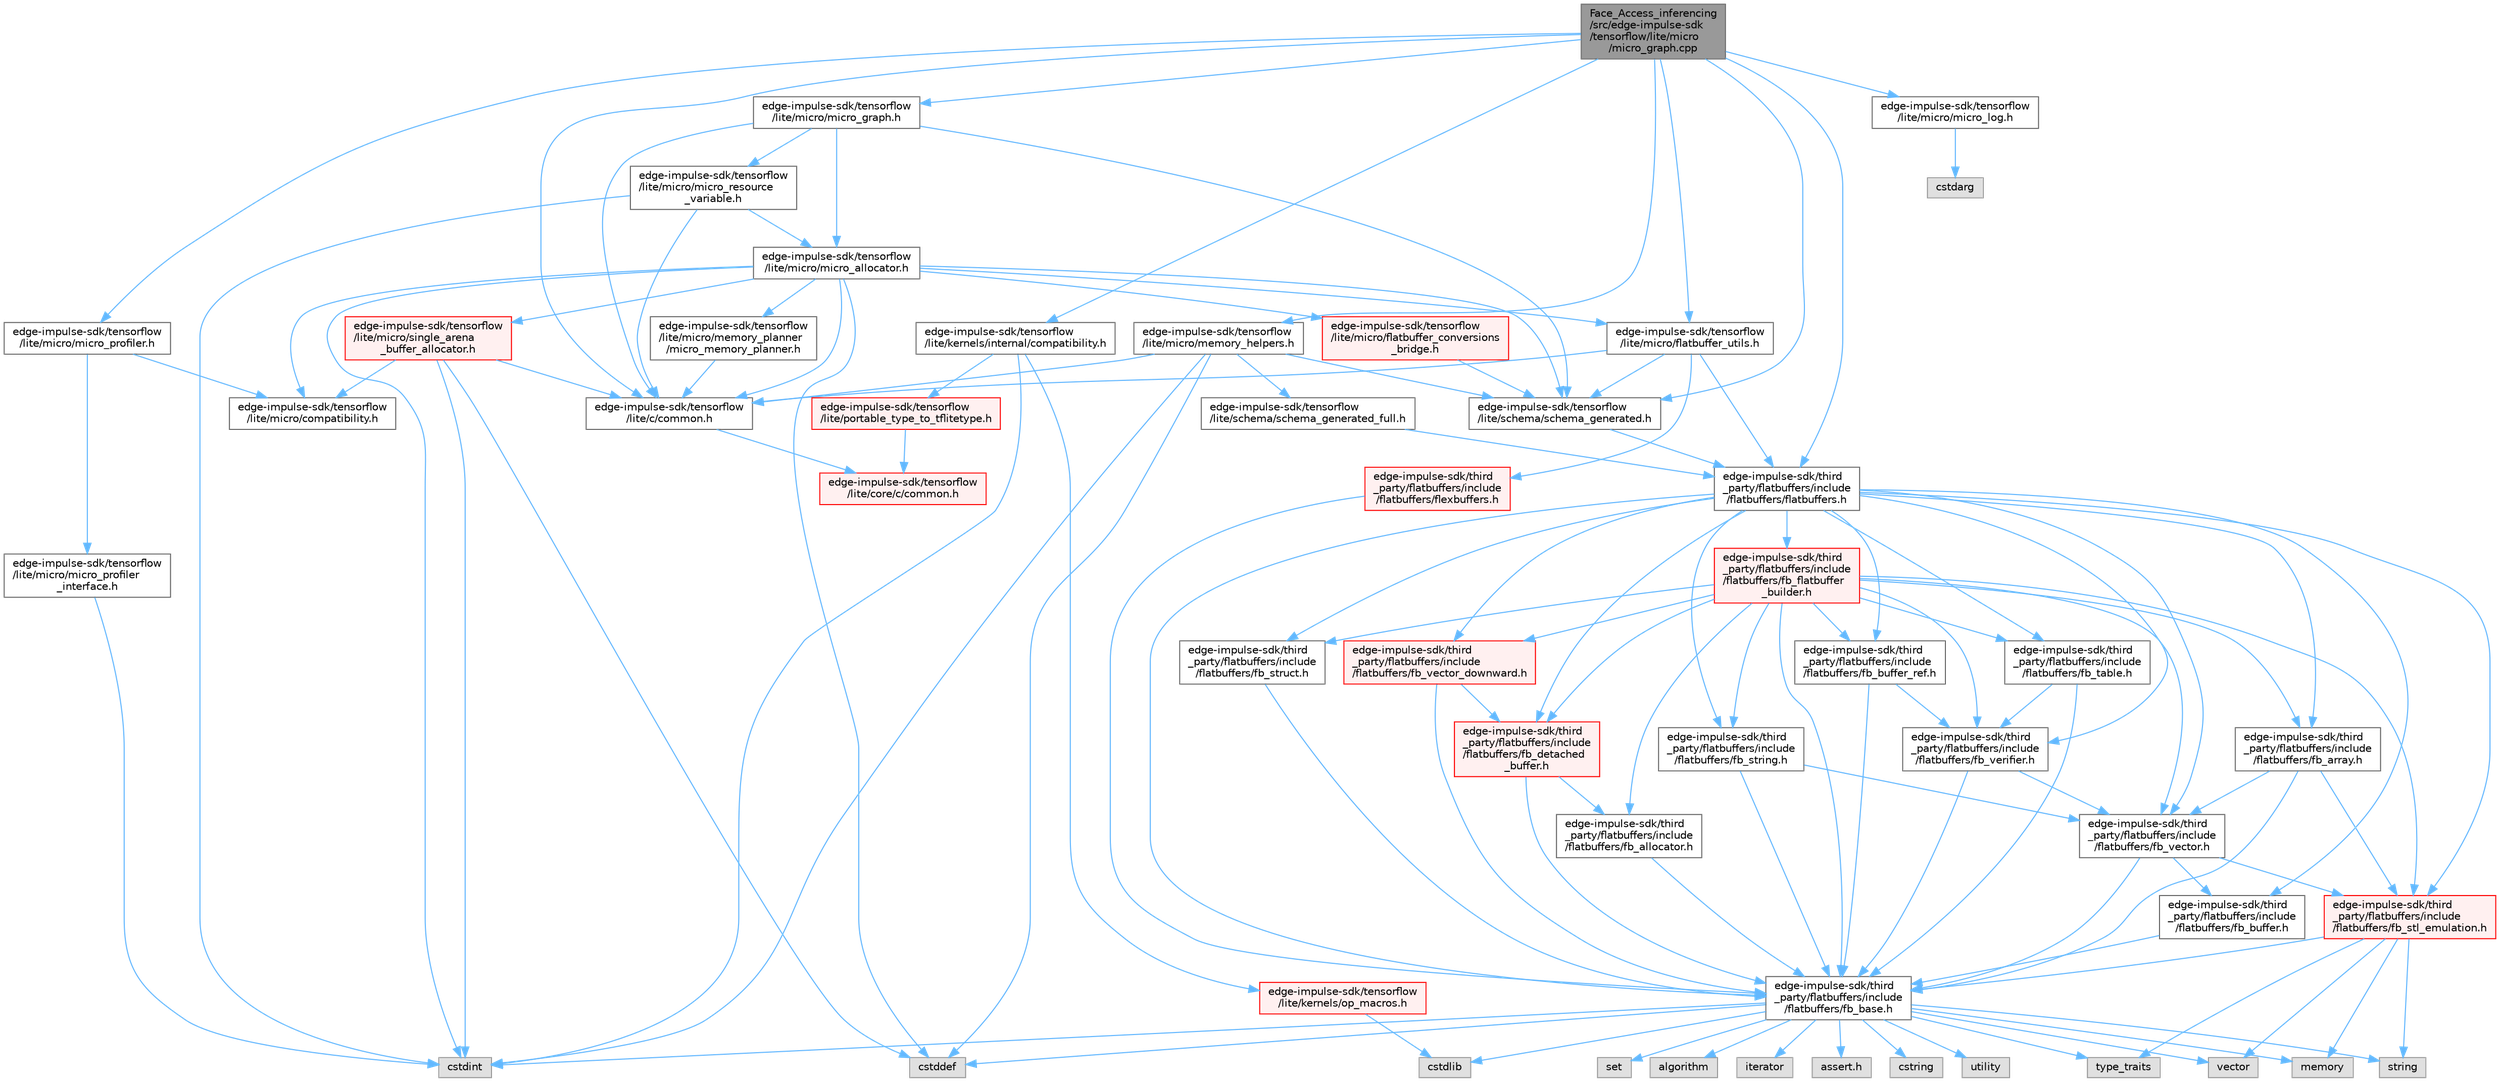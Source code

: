 digraph "Face_Access_inferencing/src/edge-impulse-sdk/tensorflow/lite/micro/micro_graph.cpp"
{
 // LATEX_PDF_SIZE
  bgcolor="transparent";
  edge [fontname=Helvetica,fontsize=10,labelfontname=Helvetica,labelfontsize=10];
  node [fontname=Helvetica,fontsize=10,shape=box,height=0.2,width=0.4];
  Node1 [id="Node000001",label="Face_Access_inferencing\l/src/edge-impulse-sdk\l/tensorflow/lite/micro\l/micro_graph.cpp",height=0.2,width=0.4,color="gray40", fillcolor="grey60", style="filled", fontcolor="black",tooltip=" "];
  Node1 -> Node2 [id="edge118_Node000001_Node000002",color="steelblue1",style="solid",tooltip=" "];
  Node2 [id="Node000002",label="edge-impulse-sdk/tensorflow\l/lite/micro/micro_graph.h",height=0.2,width=0.4,color="grey40", fillcolor="white", style="filled",URL="$_face___access__inferencing_2src_2edge-impulse-sdk_2tensorflow_2lite_2micro_2micro__graph_8h.html",tooltip=" "];
  Node2 -> Node3 [id="edge119_Node000002_Node000003",color="steelblue1",style="solid",tooltip=" "];
  Node3 [id="Node000003",label="edge-impulse-sdk/tensorflow\l/lite/c/common.h",height=0.2,width=0.4,color="grey40", fillcolor="white", style="filled",URL="$_face___access__inferencing_2src_2edge-impulse-sdk_2tensorflow_2lite_2c_2common_8h.html",tooltip=" "];
  Node3 -> Node4 [id="edge120_Node000003_Node000004",color="steelblue1",style="solid",tooltip=" "];
  Node4 [id="Node000004",label="edge-impulse-sdk/tensorflow\l/lite/core/c/common.h",height=0.2,width=0.4,color="red", fillcolor="#FFF0F0", style="filled",URL="$_face___access__inferencing_2src_2edge-impulse-sdk_2tensorflow_2lite_2core_2c_2common_8h.html",tooltip=" "];
  Node2 -> Node10 [id="edge121_Node000002_Node000010",color="steelblue1",style="solid",tooltip=" "];
  Node10 [id="Node000010",label="edge-impulse-sdk/tensorflow\l/lite/micro/micro_allocator.h",height=0.2,width=0.4,color="grey40", fillcolor="white", style="filled",URL="$_face___access__inferencing_2src_2edge-impulse-sdk_2tensorflow_2lite_2micro_2micro__allocator_8h.html",tooltip=" "];
  Node10 -> Node11 [id="edge122_Node000010_Node000011",color="steelblue1",style="solid",tooltip=" "];
  Node11 [id="Node000011",label="cstddef",height=0.2,width=0.4,color="grey60", fillcolor="#E0E0E0", style="filled",tooltip=" "];
  Node10 -> Node12 [id="edge123_Node000010_Node000012",color="steelblue1",style="solid",tooltip=" "];
  Node12 [id="Node000012",label="cstdint",height=0.2,width=0.4,color="grey60", fillcolor="#E0E0E0", style="filled",tooltip=" "];
  Node10 -> Node3 [id="edge124_Node000010_Node000003",color="steelblue1",style="solid",tooltip=" "];
  Node10 -> Node13 [id="edge125_Node000010_Node000013",color="steelblue1",style="solid",tooltip=" "];
  Node13 [id="Node000013",label="edge-impulse-sdk/tensorflow\l/lite/micro/single_arena\l_buffer_allocator.h",height=0.2,width=0.4,color="red", fillcolor="#FFF0F0", style="filled",URL="$_face___access__inferencing_2src_2edge-impulse-sdk_2tensorflow_2lite_2micro_2single__arena__buffer__allocator_8h.html",tooltip=" "];
  Node13 -> Node11 [id="edge126_Node000013_Node000011",color="steelblue1",style="solid",tooltip=" "];
  Node13 -> Node12 [id="edge127_Node000013_Node000012",color="steelblue1",style="solid",tooltip=" "];
  Node13 -> Node3 [id="edge128_Node000013_Node000003",color="steelblue1",style="solid",tooltip=" "];
  Node13 -> Node16 [id="edge129_Node000013_Node000016",color="steelblue1",style="solid",tooltip=" "];
  Node16 [id="Node000016",label="edge-impulse-sdk/tensorflow\l/lite/micro/compatibility.h",height=0.2,width=0.4,color="grey40", fillcolor="white", style="filled",URL="$_face___access__inferencing_2src_2edge-impulse-sdk_2tensorflow_2lite_2micro_2compatibility_8h.html",tooltip=" "];
  Node10 -> Node16 [id="edge130_Node000010_Node000016",color="steelblue1",style="solid",tooltip=" "];
  Node10 -> Node17 [id="edge131_Node000010_Node000017",color="steelblue1",style="solid",tooltip=" "];
  Node17 [id="Node000017",label="edge-impulse-sdk/tensorflow\l/lite/micro/flatbuffer_utils.h",height=0.2,width=0.4,color="grey40", fillcolor="white", style="filled",URL="$_face___access__inferencing_2src_2edge-impulse-sdk_2tensorflow_2lite_2micro_2flatbuffer__utils_8h.html",tooltip=" "];
  Node17 -> Node18 [id="edge132_Node000017_Node000018",color="steelblue1",style="solid",tooltip=" "];
  Node18 [id="Node000018",label="edge-impulse-sdk/third\l_party/flatbuffers/include\l/flatbuffers/flatbuffers.h",height=0.2,width=0.4,color="grey40", fillcolor="white", style="filled",URL="$_face___access__inferencing_2src_2edge-impulse-sdk_2third__party_2flatbuffers_2include_2flatbuffers_2flatbuffers_8h.html",tooltip=" "];
  Node18 -> Node19 [id="edge133_Node000018_Node000019",color="steelblue1",style="solid",tooltip=" "];
  Node19 [id="Node000019",label="edge-impulse-sdk/third\l_party/flatbuffers/include\l/flatbuffers/fb_array.h",height=0.2,width=0.4,color="grey40", fillcolor="white", style="filled",URL="$fb__array_8h.html",tooltip=" "];
  Node19 -> Node20 [id="edge134_Node000019_Node000020",color="steelblue1",style="solid",tooltip=" "];
  Node20 [id="Node000020",label="edge-impulse-sdk/third\l_party/flatbuffers/include\l/flatbuffers/fb_base.h",height=0.2,width=0.4,color="grey40", fillcolor="white", style="filled",URL="$fb__base_8h.html",tooltip=" "];
  Node20 -> Node21 [id="edge135_Node000020_Node000021",color="steelblue1",style="solid",tooltip=" "];
  Node21 [id="Node000021",label="assert.h",height=0.2,width=0.4,color="grey60", fillcolor="#E0E0E0", style="filled",tooltip=" "];
  Node20 -> Node12 [id="edge136_Node000020_Node000012",color="steelblue1",style="solid",tooltip=" "];
  Node20 -> Node11 [id="edge137_Node000020_Node000011",color="steelblue1",style="solid",tooltip=" "];
  Node20 -> Node22 [id="edge138_Node000020_Node000022",color="steelblue1",style="solid",tooltip=" "];
  Node22 [id="Node000022",label="cstdlib",height=0.2,width=0.4,color="grey60", fillcolor="#E0E0E0", style="filled",tooltip=" "];
  Node20 -> Node23 [id="edge139_Node000020_Node000023",color="steelblue1",style="solid",tooltip=" "];
  Node23 [id="Node000023",label="cstring",height=0.2,width=0.4,color="grey60", fillcolor="#E0E0E0", style="filled",tooltip=" "];
  Node20 -> Node24 [id="edge140_Node000020_Node000024",color="steelblue1",style="solid",tooltip=" "];
  Node24 [id="Node000024",label="utility",height=0.2,width=0.4,color="grey60", fillcolor="#E0E0E0", style="filled",tooltip=" "];
  Node20 -> Node25 [id="edge141_Node000020_Node000025",color="steelblue1",style="solid",tooltip=" "];
  Node25 [id="Node000025",label="string",height=0.2,width=0.4,color="grey60", fillcolor="#E0E0E0", style="filled",tooltip=" "];
  Node20 -> Node26 [id="edge142_Node000020_Node000026",color="steelblue1",style="solid",tooltip=" "];
  Node26 [id="Node000026",label="type_traits",height=0.2,width=0.4,color="grey60", fillcolor="#E0E0E0", style="filled",tooltip=" "];
  Node20 -> Node27 [id="edge143_Node000020_Node000027",color="steelblue1",style="solid",tooltip=" "];
  Node27 [id="Node000027",label="vector",height=0.2,width=0.4,color="grey60", fillcolor="#E0E0E0", style="filled",tooltip=" "];
  Node20 -> Node28 [id="edge144_Node000020_Node000028",color="steelblue1",style="solid",tooltip=" "];
  Node28 [id="Node000028",label="set",height=0.2,width=0.4,color="grey60", fillcolor="#E0E0E0", style="filled",tooltip=" "];
  Node20 -> Node29 [id="edge145_Node000020_Node000029",color="steelblue1",style="solid",tooltip=" "];
  Node29 [id="Node000029",label="algorithm",height=0.2,width=0.4,color="grey60", fillcolor="#E0E0E0", style="filled",tooltip=" "];
  Node20 -> Node30 [id="edge146_Node000020_Node000030",color="steelblue1",style="solid",tooltip=" "];
  Node30 [id="Node000030",label="iterator",height=0.2,width=0.4,color="grey60", fillcolor="#E0E0E0", style="filled",tooltip=" "];
  Node20 -> Node31 [id="edge147_Node000020_Node000031",color="steelblue1",style="solid",tooltip=" "];
  Node31 [id="Node000031",label="memory",height=0.2,width=0.4,color="grey60", fillcolor="#E0E0E0", style="filled",tooltip=" "];
  Node19 -> Node32 [id="edge148_Node000019_Node000032",color="steelblue1",style="solid",tooltip=" "];
  Node32 [id="Node000032",label="edge-impulse-sdk/third\l_party/flatbuffers/include\l/flatbuffers/fb_stl_emulation.h",height=0.2,width=0.4,color="red", fillcolor="#FFF0F0", style="filled",URL="$fb__stl__emulation_8h.html",tooltip=" "];
  Node32 -> Node20 [id="edge149_Node000032_Node000020",color="steelblue1",style="solid",tooltip=" "];
  Node32 -> Node25 [id="edge150_Node000032_Node000025",color="steelblue1",style="solid",tooltip=" "];
  Node32 -> Node26 [id="edge151_Node000032_Node000026",color="steelblue1",style="solid",tooltip=" "];
  Node32 -> Node27 [id="edge152_Node000032_Node000027",color="steelblue1",style="solid",tooltip=" "];
  Node32 -> Node31 [id="edge153_Node000032_Node000031",color="steelblue1",style="solid",tooltip=" "];
  Node19 -> Node34 [id="edge154_Node000019_Node000034",color="steelblue1",style="solid",tooltip=" "];
  Node34 [id="Node000034",label="edge-impulse-sdk/third\l_party/flatbuffers/include\l/flatbuffers/fb_vector.h",height=0.2,width=0.4,color="grey40", fillcolor="white", style="filled",URL="$fb__vector_8h.html",tooltip=" "];
  Node34 -> Node20 [id="edge155_Node000034_Node000020",color="steelblue1",style="solid",tooltip=" "];
  Node34 -> Node35 [id="edge156_Node000034_Node000035",color="steelblue1",style="solid",tooltip=" "];
  Node35 [id="Node000035",label="edge-impulse-sdk/third\l_party/flatbuffers/include\l/flatbuffers/fb_buffer.h",height=0.2,width=0.4,color="grey40", fillcolor="white", style="filled",URL="$fb__buffer_8h.html",tooltip=" "];
  Node35 -> Node20 [id="edge157_Node000035_Node000020",color="steelblue1",style="solid",tooltip=" "];
  Node34 -> Node32 [id="edge158_Node000034_Node000032",color="steelblue1",style="solid",tooltip=" "];
  Node18 -> Node20 [id="edge159_Node000018_Node000020",color="steelblue1",style="solid",tooltip=" "];
  Node18 -> Node35 [id="edge160_Node000018_Node000035",color="steelblue1",style="solid",tooltip=" "];
  Node18 -> Node36 [id="edge161_Node000018_Node000036",color="steelblue1",style="solid",tooltip=" "];
  Node36 [id="Node000036",label="edge-impulse-sdk/third\l_party/flatbuffers/include\l/flatbuffers/fb_buffer_ref.h",height=0.2,width=0.4,color="grey40", fillcolor="white", style="filled",URL="$fb__buffer__ref_8h.html",tooltip=" "];
  Node36 -> Node20 [id="edge162_Node000036_Node000020",color="steelblue1",style="solid",tooltip=" "];
  Node36 -> Node37 [id="edge163_Node000036_Node000037",color="steelblue1",style="solid",tooltip=" "];
  Node37 [id="Node000037",label="edge-impulse-sdk/third\l_party/flatbuffers/include\l/flatbuffers/fb_verifier.h",height=0.2,width=0.4,color="grey40", fillcolor="white", style="filled",URL="$fb__verifier_8h.html",tooltip=" "];
  Node37 -> Node20 [id="edge164_Node000037_Node000020",color="steelblue1",style="solid",tooltip=" "];
  Node37 -> Node34 [id="edge165_Node000037_Node000034",color="steelblue1",style="solid",tooltip=" "];
  Node18 -> Node38 [id="edge166_Node000018_Node000038",color="steelblue1",style="solid",tooltip=" "];
  Node38 [id="Node000038",label="edge-impulse-sdk/third\l_party/flatbuffers/include\l/flatbuffers/fb_detached\l_buffer.h",height=0.2,width=0.4,color="red", fillcolor="#FFF0F0", style="filled",URL="$fb__detached__buffer_8h.html",tooltip=" "];
  Node38 -> Node39 [id="edge167_Node000038_Node000039",color="steelblue1",style="solid",tooltip=" "];
  Node39 [id="Node000039",label="edge-impulse-sdk/third\l_party/flatbuffers/include\l/flatbuffers/fb_allocator.h",height=0.2,width=0.4,color="grey40", fillcolor="white", style="filled",URL="$fb__allocator_8h.html",tooltip=" "];
  Node39 -> Node20 [id="edge168_Node000039_Node000020",color="steelblue1",style="solid",tooltip=" "];
  Node38 -> Node20 [id="edge169_Node000038_Node000020",color="steelblue1",style="solid",tooltip=" "];
  Node18 -> Node41 [id="edge170_Node000018_Node000041",color="steelblue1",style="solid",tooltip=" "];
  Node41 [id="Node000041",label="edge-impulse-sdk/third\l_party/flatbuffers/include\l/flatbuffers/fb_flatbuffer\l_builder.h",height=0.2,width=0.4,color="red", fillcolor="#FFF0F0", style="filled",URL="$fb__flatbuffer__builder_8h.html",tooltip=" "];
  Node41 -> Node39 [id="edge171_Node000041_Node000039",color="steelblue1",style="solid",tooltip=" "];
  Node41 -> Node19 [id="edge172_Node000041_Node000019",color="steelblue1",style="solid",tooltip=" "];
  Node41 -> Node20 [id="edge173_Node000041_Node000020",color="steelblue1",style="solid",tooltip=" "];
  Node41 -> Node36 [id="edge174_Node000041_Node000036",color="steelblue1",style="solid",tooltip=" "];
  Node41 -> Node38 [id="edge175_Node000041_Node000038",color="steelblue1",style="solid",tooltip=" "];
  Node41 -> Node32 [id="edge176_Node000041_Node000032",color="steelblue1",style="solid",tooltip=" "];
  Node41 -> Node44 [id="edge177_Node000041_Node000044",color="steelblue1",style="solid",tooltip=" "];
  Node44 [id="Node000044",label="edge-impulse-sdk/third\l_party/flatbuffers/include\l/flatbuffers/fb_string.h",height=0.2,width=0.4,color="grey40", fillcolor="white", style="filled",URL="$fb__string_8h.html",tooltip=" "];
  Node44 -> Node20 [id="edge178_Node000044_Node000020",color="steelblue1",style="solid",tooltip=" "];
  Node44 -> Node34 [id="edge179_Node000044_Node000034",color="steelblue1",style="solid",tooltip=" "];
  Node41 -> Node45 [id="edge180_Node000041_Node000045",color="steelblue1",style="solid",tooltip=" "];
  Node45 [id="Node000045",label="edge-impulse-sdk/third\l_party/flatbuffers/include\l/flatbuffers/fb_struct.h",height=0.2,width=0.4,color="grey40", fillcolor="white", style="filled",URL="$fb__struct_8h.html",tooltip=" "];
  Node45 -> Node20 [id="edge181_Node000045_Node000020",color="steelblue1",style="solid",tooltip=" "];
  Node41 -> Node46 [id="edge182_Node000041_Node000046",color="steelblue1",style="solid",tooltip=" "];
  Node46 [id="Node000046",label="edge-impulse-sdk/third\l_party/flatbuffers/include\l/flatbuffers/fb_table.h",height=0.2,width=0.4,color="grey40", fillcolor="white", style="filled",URL="$fb__table_8h.html",tooltip=" "];
  Node46 -> Node20 [id="edge183_Node000046_Node000020",color="steelblue1",style="solid",tooltip=" "];
  Node46 -> Node37 [id="edge184_Node000046_Node000037",color="steelblue1",style="solid",tooltip=" "];
  Node41 -> Node34 [id="edge185_Node000041_Node000034",color="steelblue1",style="solid",tooltip=" "];
  Node41 -> Node47 [id="edge186_Node000041_Node000047",color="steelblue1",style="solid",tooltip=" "];
  Node47 [id="Node000047",label="edge-impulse-sdk/third\l_party/flatbuffers/include\l/flatbuffers/fb_vector_downward.h",height=0.2,width=0.4,color="red", fillcolor="#FFF0F0", style="filled",URL="$fb__vector__downward_8h.html",tooltip=" "];
  Node47 -> Node20 [id="edge187_Node000047_Node000020",color="steelblue1",style="solid",tooltip=" "];
  Node47 -> Node38 [id="edge188_Node000047_Node000038",color="steelblue1",style="solid",tooltip=" "];
  Node41 -> Node37 [id="edge189_Node000041_Node000037",color="steelblue1",style="solid",tooltip=" "];
  Node18 -> Node32 [id="edge190_Node000018_Node000032",color="steelblue1",style="solid",tooltip=" "];
  Node18 -> Node44 [id="edge191_Node000018_Node000044",color="steelblue1",style="solid",tooltip=" "];
  Node18 -> Node45 [id="edge192_Node000018_Node000045",color="steelblue1",style="solid",tooltip=" "];
  Node18 -> Node46 [id="edge193_Node000018_Node000046",color="steelblue1",style="solid",tooltip=" "];
  Node18 -> Node34 [id="edge194_Node000018_Node000034",color="steelblue1",style="solid",tooltip=" "];
  Node18 -> Node47 [id="edge195_Node000018_Node000047",color="steelblue1",style="solid",tooltip=" "];
  Node18 -> Node37 [id="edge196_Node000018_Node000037",color="steelblue1",style="solid",tooltip=" "];
  Node17 -> Node48 [id="edge197_Node000017_Node000048",color="steelblue1",style="solid",tooltip=" "];
  Node48 [id="Node000048",label="edge-impulse-sdk/third\l_party/flatbuffers/include\l/flatbuffers/flexbuffers.h",height=0.2,width=0.4,color="red", fillcolor="#FFF0F0", style="filled",URL="$_face___access__inferencing_2src_2edge-impulse-sdk_2third__party_2flatbuffers_2include_2flatbuffers_2flexbuffers_8h.html",tooltip=" "];
  Node48 -> Node20 [id="edge198_Node000048_Node000020",color="steelblue1",style="solid",tooltip=" "];
  Node17 -> Node3 [id="edge199_Node000017_Node000003",color="steelblue1",style="solid",tooltip=" "];
  Node17 -> Node55 [id="edge200_Node000017_Node000055",color="steelblue1",style="solid",tooltip=" "];
  Node55 [id="Node000055",label="edge-impulse-sdk/tensorflow\l/lite/schema/schema_generated.h",height=0.2,width=0.4,color="grey40", fillcolor="white", style="filled",URL="$_face___access__inferencing_2src_2edge-impulse-sdk_2tensorflow_2lite_2schema_2schema__generated_8h.html",tooltip=" "];
  Node55 -> Node18 [id="edge201_Node000055_Node000018",color="steelblue1",style="solid",tooltip=" "];
  Node10 -> Node56 [id="edge202_Node000010_Node000056",color="steelblue1",style="solid",tooltip=" "];
  Node56 [id="Node000056",label="edge-impulse-sdk/tensorflow\l/lite/micro/memory_planner\l/micro_memory_planner.h",height=0.2,width=0.4,color="grey40", fillcolor="white", style="filled",URL="$_face___access__inferencing_2src_2edge-impulse-sdk_2tensorflow_2lite_2micro_2memory__planner_2micro__memory__planner_8h.html",tooltip=" "];
  Node56 -> Node3 [id="edge203_Node000056_Node000003",color="steelblue1",style="solid",tooltip=" "];
  Node10 -> Node57 [id="edge204_Node000010_Node000057",color="steelblue1",style="solid",tooltip=" "];
  Node57 [id="Node000057",label="edge-impulse-sdk/tensorflow\l/lite/micro/flatbuffer_conversions\l_bridge.h",height=0.2,width=0.4,color="red", fillcolor="#FFF0F0", style="filled",URL="$_face___access__inferencing_2src_2edge-impulse-sdk_2tensorflow_2lite_2micro_2flatbuffer__conversions__bridge_8h.html",tooltip=" "];
  Node57 -> Node55 [id="edge205_Node000057_Node000055",color="steelblue1",style="solid",tooltip=" "];
  Node10 -> Node55 [id="edge206_Node000010_Node000055",color="steelblue1",style="solid",tooltip=" "];
  Node2 -> Node62 [id="edge207_Node000002_Node000062",color="steelblue1",style="solid",tooltip=" "];
  Node62 [id="Node000062",label="edge-impulse-sdk/tensorflow\l/lite/micro/micro_resource\l_variable.h",height=0.2,width=0.4,color="grey40", fillcolor="white", style="filled",URL="$_face___access__inferencing_2src_2edge-impulse-sdk_2tensorflow_2lite_2micro_2micro__resource__variable_8h.html",tooltip=" "];
  Node62 -> Node12 [id="edge208_Node000062_Node000012",color="steelblue1",style="solid",tooltip=" "];
  Node62 -> Node3 [id="edge209_Node000062_Node000003",color="steelblue1",style="solid",tooltip=" "];
  Node62 -> Node10 [id="edge210_Node000062_Node000010",color="steelblue1",style="solid",tooltip=" "];
  Node2 -> Node55 [id="edge211_Node000002_Node000055",color="steelblue1",style="solid",tooltip=" "];
  Node1 -> Node18 [id="edge212_Node000001_Node000018",color="steelblue1",style="solid",tooltip=" "];
  Node1 -> Node3 [id="edge213_Node000001_Node000003",color="steelblue1",style="solid",tooltip=" "];
  Node1 -> Node63 [id="edge214_Node000001_Node000063",color="steelblue1",style="solid",tooltip=" "];
  Node63 [id="Node000063",label="edge-impulse-sdk/tensorflow\l/lite/kernels/internal/compatibility.h",height=0.2,width=0.4,color="grey40", fillcolor="white", style="filled",URL="$_face___access__inferencing_2src_2edge-impulse-sdk_2tensorflow_2lite_2kernels_2internal_2compatibility_8h.html",tooltip=" "];
  Node63 -> Node12 [id="edge215_Node000063_Node000012",color="steelblue1",style="solid",tooltip=" "];
  Node63 -> Node64 [id="edge216_Node000063_Node000064",color="steelblue1",style="solid",tooltip=" "];
  Node64 [id="Node000064",label="edge-impulse-sdk/tensorflow\l/lite/portable_type_to_tflitetype.h",height=0.2,width=0.4,color="red", fillcolor="#FFF0F0", style="filled",URL="$_face___access__inferencing_2src_2edge-impulse-sdk_2tensorflow_2lite_2portable__type__to__tflitetype_8h.html",tooltip=" "];
  Node64 -> Node4 [id="edge217_Node000064_Node000004",color="steelblue1",style="solid",tooltip=" "];
  Node63 -> Node65 [id="edge218_Node000063_Node000065",color="steelblue1",style="solid",tooltip=" "];
  Node65 [id="Node000065",label="edge-impulse-sdk/tensorflow\l/lite/kernels/op_macros.h",height=0.2,width=0.4,color="red", fillcolor="#FFF0F0", style="filled",URL="$_face___access__inferencing_2src_2edge-impulse-sdk_2tensorflow_2lite_2kernels_2op__macros_8h.html",tooltip=" "];
  Node65 -> Node22 [id="edge219_Node000065_Node000022",color="steelblue1",style="solid",tooltip=" "];
  Node1 -> Node17 [id="edge220_Node000001_Node000017",color="steelblue1",style="solid",tooltip=" "];
  Node1 -> Node67 [id="edge221_Node000001_Node000067",color="steelblue1",style="solid",tooltip=" "];
  Node67 [id="Node000067",label="edge-impulse-sdk/tensorflow\l/lite/micro/memory_helpers.h",height=0.2,width=0.4,color="grey40", fillcolor="white", style="filled",URL="$_face___access__inferencing_2src_2edge-impulse-sdk_2tensorflow_2lite_2micro_2memory__helpers_8h.html",tooltip=" "];
  Node67 -> Node11 [id="edge222_Node000067_Node000011",color="steelblue1",style="solid",tooltip=" "];
  Node67 -> Node12 [id="edge223_Node000067_Node000012",color="steelblue1",style="solid",tooltip=" "];
  Node67 -> Node3 [id="edge224_Node000067_Node000003",color="steelblue1",style="solid",tooltip=" "];
  Node67 -> Node55 [id="edge225_Node000067_Node000055",color="steelblue1",style="solid",tooltip=" "];
  Node67 -> Node68 [id="edge226_Node000067_Node000068",color="steelblue1",style="solid",tooltip=" "];
  Node68 [id="Node000068",label="edge-impulse-sdk/tensorflow\l/lite/schema/schema_generated_full.h",height=0.2,width=0.4,color="grey40", fillcolor="white", style="filled",URL="$schema__generated__full_8h.html",tooltip=" "];
  Node68 -> Node18 [id="edge227_Node000068_Node000018",color="steelblue1",style="solid",tooltip=" "];
  Node1 -> Node69 [id="edge228_Node000001_Node000069",color="steelblue1",style="solid",tooltip=" "];
  Node69 [id="Node000069",label="edge-impulse-sdk/tensorflow\l/lite/micro/micro_log.h",height=0.2,width=0.4,color="grey40", fillcolor="white", style="filled",URL="$_face___access__inferencing_2src_2edge-impulse-sdk_2tensorflow_2lite_2micro_2micro__log_8h.html",tooltip=" "];
  Node69 -> Node61 [id="edge229_Node000069_Node000061",color="steelblue1",style="solid",tooltip=" "];
  Node61 [id="Node000061",label="cstdarg",height=0.2,width=0.4,color="grey60", fillcolor="#E0E0E0", style="filled",tooltip=" "];
  Node1 -> Node70 [id="edge230_Node000001_Node000070",color="steelblue1",style="solid",tooltip=" "];
  Node70 [id="Node000070",label="edge-impulse-sdk/tensorflow\l/lite/micro/micro_profiler.h",height=0.2,width=0.4,color="grey40", fillcolor="white", style="filled",URL="$_face___access__inferencing_2src_2edge-impulse-sdk_2tensorflow_2lite_2micro_2micro__profiler_8h.html",tooltip=" "];
  Node70 -> Node16 [id="edge231_Node000070_Node000016",color="steelblue1",style="solid",tooltip=" "];
  Node70 -> Node71 [id="edge232_Node000070_Node000071",color="steelblue1",style="solid",tooltip=" "];
  Node71 [id="Node000071",label="edge-impulse-sdk/tensorflow\l/lite/micro/micro_profiler\l_interface.h",height=0.2,width=0.4,color="grey40", fillcolor="white", style="filled",URL="$_face___access__inferencing_2src_2edge-impulse-sdk_2tensorflow_2lite_2micro_2micro__profiler__interface_8h.html",tooltip=" "];
  Node71 -> Node12 [id="edge233_Node000071_Node000012",color="steelblue1",style="solid",tooltip=" "];
  Node1 -> Node55 [id="edge234_Node000001_Node000055",color="steelblue1",style="solid",tooltip=" "];
}
